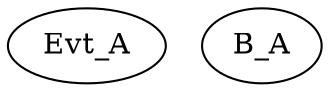 digraph g {
name="helloadv";

graph []
edge  [type="defdst"]
node [qlo="1"];

subgraph cpu0 {
  node  [cpu="0"];


  Evt_A   [type="tmsg",   toffs=          0,   fid=2, gid=5, evtno=205, sid=2, bpid=8, par="0x123"];
  B_A     [type="block",  tperiod=1000000000];

}


}
